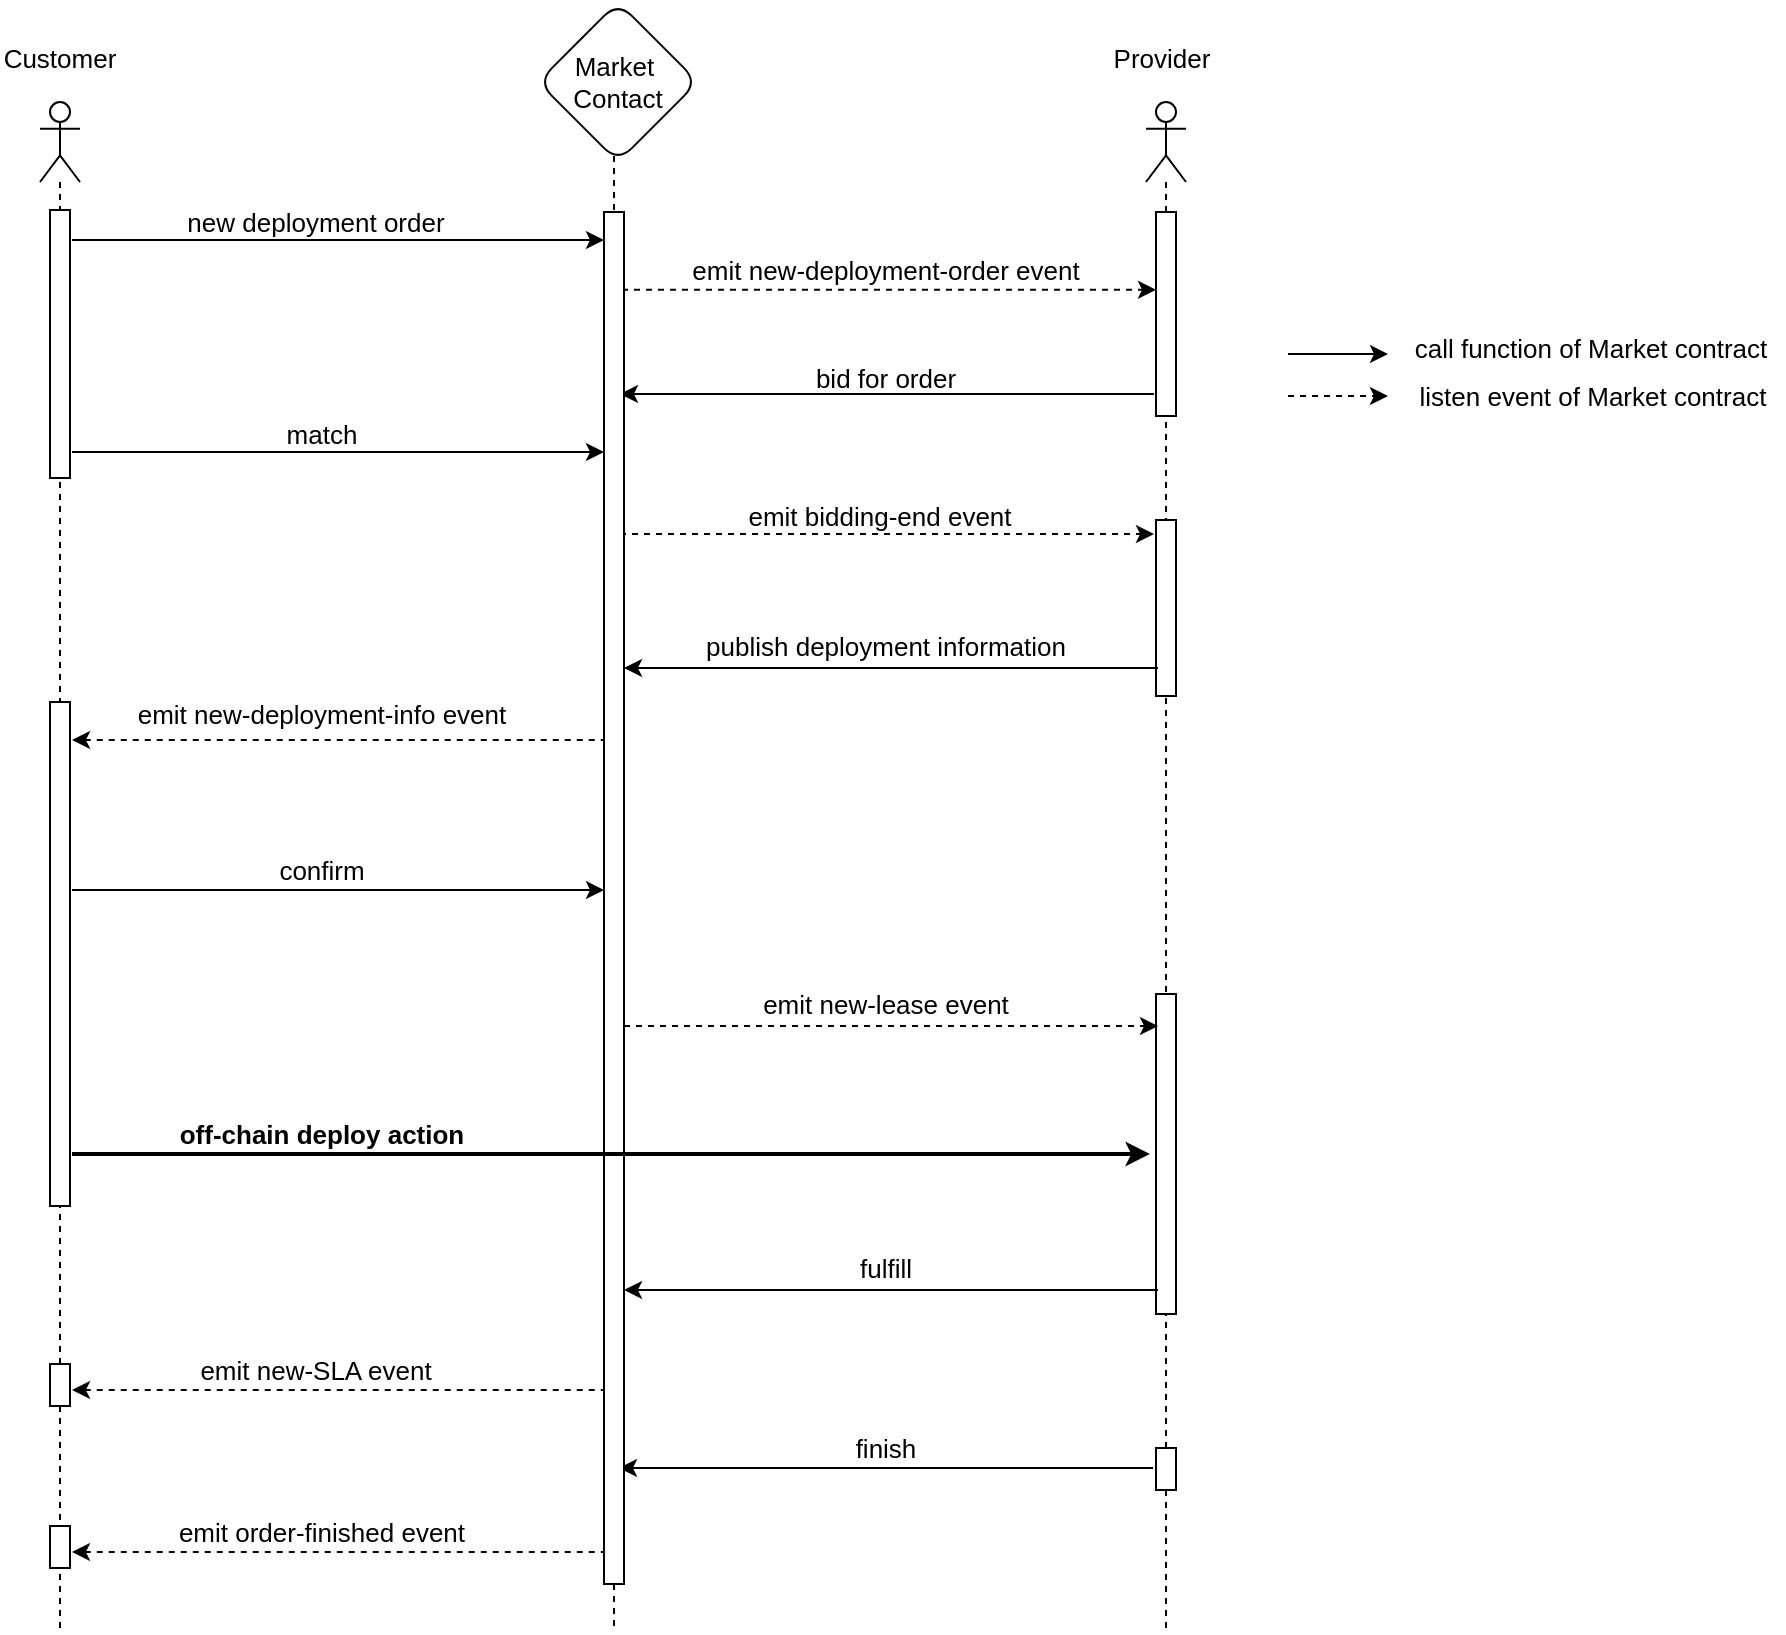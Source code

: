 <mxfile version="14.1.8" type="device"><diagram id="8RiG3h3_rmvCAJUGYd23" name="第 1 页"><mxGraphModel dx="1086" dy="806" grid="0" gridSize="10" guides="1" tooltips="1" connect="1" arrows="1" fold="1" page="1" pageScale="1" pageWidth="1200" pageHeight="1920" math="0" shadow="0"><root><mxCell id="0"/><mxCell id="1" parent="0"/><mxCell id="a5QfeT_TXwZhx1TfBONQ-1" value="" style="endArrow=classic;html=1;dashed=1;fontSize=13;" parent="1" edge="1"><mxGeometry width="50" height="50" relative="1" as="geometry"><mxPoint x="871" y="947" as="sourcePoint"/><mxPoint x="921" y="947" as="targetPoint"/></mxGeometry></mxCell><mxCell id="a5QfeT_TXwZhx1TfBONQ-4" value="" style="endArrow=classic;html=1;fontSize=13;" parent="1" edge="1"><mxGeometry width="50" height="50" relative="1" as="geometry"><mxPoint x="871" y="926" as="sourcePoint"/><mxPoint x="921" y="926" as="targetPoint"/></mxGeometry></mxCell><mxCell id="a5QfeT_TXwZhx1TfBONQ-5" value="call function of Market contract" style="text;html=1;strokeColor=none;fillColor=none;align=center;verticalAlign=middle;whiteSpace=wrap;rounded=0;fontSize=13;" parent="1" vertex="1"><mxGeometry x="928" y="914" width="189" height="17" as="geometry"/></mxCell><mxCell id="L4G6dSG7-rdZvaa778Lk-39" value="" style="shape=umlLifeline;participant=umlActor;perimeter=lifelinePerimeter;whiteSpace=wrap;html=1;container=1;collapsible=0;recursiveResize=0;verticalAlign=top;spacingTop=36;outlineConnect=0;fillColor=#ffffff;fontSize=13;" vertex="1" parent="1"><mxGeometry x="247" y="800" width="20" height="765" as="geometry"/></mxCell><mxCell id="L4G6dSG7-rdZvaa778Lk-88" value="" style="html=1;points=[];perimeter=orthogonalPerimeter;fillColor=#ffffff;fontSize=13;" vertex="1" parent="L4G6dSG7-rdZvaa778Lk-39"><mxGeometry x="5" y="54" width="10" height="134" as="geometry"/></mxCell><mxCell id="L4G6dSG7-rdZvaa778Lk-91" value="" style="html=1;points=[];perimeter=orthogonalPerimeter;fillColor=#ffffff;fontSize=13;" vertex="1" parent="L4G6dSG7-rdZvaa778Lk-39"><mxGeometry x="5" y="300" width="10" height="252" as="geometry"/></mxCell><mxCell id="L4G6dSG7-rdZvaa778Lk-105" value="" style="html=1;points=[];perimeter=orthogonalPerimeter;fillColor=#ffffff;fontSize=13;" vertex="1" parent="L4G6dSG7-rdZvaa778Lk-39"><mxGeometry x="5" y="631" width="10" height="21" as="geometry"/></mxCell><mxCell id="L4G6dSG7-rdZvaa778Lk-111" value="" style="html=1;points=[];perimeter=orthogonalPerimeter;fillColor=#ffffff;fontSize=13;" vertex="1" parent="L4G6dSG7-rdZvaa778Lk-39"><mxGeometry x="5" y="712" width="10" height="21" as="geometry"/></mxCell><mxCell id="L4G6dSG7-rdZvaa778Lk-43" value="" style="shape=umlLifeline;participant=umlActor;perimeter=lifelinePerimeter;whiteSpace=wrap;html=1;container=1;collapsible=0;recursiveResize=0;verticalAlign=top;spacingTop=36;outlineConnect=0;fillColor=#ffffff;fontSize=13;" vertex="1" parent="1"><mxGeometry x="800" y="800" width="20" height="765" as="geometry"/></mxCell><mxCell id="L4G6dSG7-rdZvaa778Lk-61" value="" style="html=1;points=[];perimeter=orthogonalPerimeter;fillColor=#ffffff;fontSize=13;" vertex="1" parent="L4G6dSG7-rdZvaa778Lk-43"><mxGeometry x="5" y="55" width="10" height="102" as="geometry"/></mxCell><mxCell id="L4G6dSG7-rdZvaa778Lk-80" value="" style="html=1;points=[];perimeter=orthogonalPerimeter;fillColor=#ffffff;fontSize=13;" vertex="1" parent="L4G6dSG7-rdZvaa778Lk-43"><mxGeometry x="5" y="209" width="10" height="88" as="geometry"/></mxCell><mxCell id="L4G6dSG7-rdZvaa778Lk-97" value="" style="html=1;points=[];perimeter=orthogonalPerimeter;fillColor=#ffffff;fontSize=13;" vertex="1" parent="L4G6dSG7-rdZvaa778Lk-43"><mxGeometry x="5" y="446" width="10" height="160" as="geometry"/></mxCell><mxCell id="L4G6dSG7-rdZvaa778Lk-108" value="" style="html=1;points=[];perimeter=orthogonalPerimeter;fillColor=#ffffff;fontSize=13;" vertex="1" parent="L4G6dSG7-rdZvaa778Lk-43"><mxGeometry x="5" y="673" width="10" height="21" as="geometry"/></mxCell><mxCell id="L4G6dSG7-rdZvaa778Lk-65" value="" style="endArrow=classic;html=1;endFill=1;fontSize=13;" edge="1" parent="1" target="L4G6dSG7-rdZvaa778Lk-68"><mxGeometry width="50" height="50" relative="1" as="geometry"><mxPoint x="263" y="869" as="sourcePoint"/><mxPoint x="533.5" y="869" as="targetPoint"/><Array as="points"><mxPoint x="360" y="869"/></Array></mxGeometry></mxCell><mxCell id="L4G6dSG7-rdZvaa778Lk-67" value="" style="endArrow=classic;html=1;exitX=0.9;exitY=0.09;exitDx=0;exitDy=0;exitPerimeter=0;dashed=1;endFill=1;fontSize=13;" edge="1" parent="1" target="L4G6dSG7-rdZvaa778Lk-61"><mxGeometry width="50" height="50" relative="1" as="geometry"><mxPoint x="538" y="893.87" as="sourcePoint"/><mxPoint x="650" y="866" as="targetPoint"/></mxGeometry></mxCell><mxCell id="L4G6dSG7-rdZvaa778Lk-72" value="" style="endArrow=none;html=1;startArrow=classic;startFill=1;fontSize=13;" edge="1" parent="1"><mxGeometry width="50" height="50" relative="1" as="geometry"><mxPoint x="537" y="946" as="sourcePoint"/><mxPoint x="804" y="946.0" as="targetPoint"/></mxGeometry></mxCell><mxCell id="L4G6dSG7-rdZvaa778Lk-73" value="new deployment order" style="text;html=1;strokeColor=none;fillColor=none;align=center;verticalAlign=middle;whiteSpace=wrap;rounded=0;fontSize=13;" vertex="1" parent="1"><mxGeometry x="282" y="849" width="206" height="21" as="geometry"/></mxCell><mxCell id="L4G6dSG7-rdZvaa778Lk-74" value="emit new-deployment-order event" style="text;html=1;strokeColor=none;fillColor=none;align=center;verticalAlign=middle;whiteSpace=wrap;rounded=0;fontSize=13;" vertex="1" parent="1"><mxGeometry x="572" y="874" width="196" height="20" as="geometry"/></mxCell><mxCell id="L4G6dSG7-rdZvaa778Lk-75" value="bid for order" style="text;html=1;strokeColor=none;fillColor=none;align=center;verticalAlign=middle;whiteSpace=wrap;rounded=0;fontSize=13;" vertex="1" parent="1"><mxGeometry x="572" y="928" width="196" height="20" as="geometry"/></mxCell><mxCell id="L4G6dSG7-rdZvaa778Lk-79" value="" style="endArrow=classic;html=1;exitX=0.9;exitY=0.09;exitDx=0;exitDy=0;exitPerimeter=0;dashed=1;endFill=1;fontSize=13;" edge="1" parent="1"><mxGeometry width="50" height="50" relative="1" as="geometry"><mxPoint x="537" y="1016.0" as="sourcePoint"/><mxPoint x="804" y="1016.0" as="targetPoint"/></mxGeometry></mxCell><mxCell id="L4G6dSG7-rdZvaa778Lk-81" value="emit bidding-end event" style="text;html=1;strokeColor=none;fillColor=none;align=center;verticalAlign=middle;whiteSpace=wrap;rounded=0;fontSize=13;" vertex="1" parent="1"><mxGeometry x="569" y="997" width="196" height="20" as="geometry"/></mxCell><mxCell id="L4G6dSG7-rdZvaa778Lk-83" value="" style="endArrow=none;html=1;exitX=0.9;exitY=0.09;exitDx=0;exitDy=0;exitPerimeter=0;startArrow=classic;startFill=1;fontSize=13;" edge="1" parent="1"><mxGeometry width="50" height="50" relative="1" as="geometry"><mxPoint x="539" y="1083" as="sourcePoint"/><mxPoint x="806" y="1083" as="targetPoint"/></mxGeometry></mxCell><mxCell id="L4G6dSG7-rdZvaa778Lk-84" value="publish deployment information" style="text;html=1;strokeColor=none;fillColor=none;align=center;verticalAlign=middle;whiteSpace=wrap;rounded=0;fontSize=13;" vertex="1" parent="1"><mxGeometry x="572" y="1062" width="196" height="20" as="geometry"/></mxCell><mxCell id="L4G6dSG7-rdZvaa778Lk-87" value="match" style="text;html=1;strokeColor=none;fillColor=none;align=center;verticalAlign=middle;whiteSpace=wrap;rounded=0;fontSize=13;" vertex="1" parent="1"><mxGeometry x="285" y="955" width="206" height="21" as="geometry"/></mxCell><mxCell id="L4G6dSG7-rdZvaa778Lk-90" value="" style="endArrow=classic;html=1;endFill=1;fontSize=13;" edge="1" parent="1"><mxGeometry width="50" height="50" relative="1" as="geometry"><mxPoint x="263" y="975" as="sourcePoint"/><mxPoint x="529" y="975" as="targetPoint"/><Array as="points"><mxPoint x="360" y="975"/></Array></mxGeometry></mxCell><mxCell id="L4G6dSG7-rdZvaa778Lk-92" value="" style="endArrow=none;html=1;dashed=1;startArrow=classic;startFill=1;fontSize=13;" edge="1" parent="1"><mxGeometry width="50" height="50" relative="1" as="geometry"><mxPoint x="263" y="1119" as="sourcePoint"/><mxPoint x="529" y="1119" as="targetPoint"/><Array as="points"><mxPoint x="360" y="1119"/></Array></mxGeometry></mxCell><mxCell id="L4G6dSG7-rdZvaa778Lk-93" value="emit new-deployment-info event" style="text;html=1;strokeColor=none;fillColor=none;align=center;verticalAlign=middle;whiteSpace=wrap;rounded=0;fontSize=13;" vertex="1" parent="1"><mxGeometry x="290" y="1096" width="196" height="20" as="geometry"/></mxCell><mxCell id="L4G6dSG7-rdZvaa778Lk-95" value="" style="endArrow=classic;html=1;endFill=1;fontSize=13;" edge="1" parent="1"><mxGeometry width="50" height="50" relative="1" as="geometry"><mxPoint x="263" y="1194" as="sourcePoint"/><mxPoint x="529" y="1194" as="targetPoint"/><Array as="points"><mxPoint x="360" y="1194"/></Array></mxGeometry></mxCell><mxCell id="L4G6dSG7-rdZvaa778Lk-96" value="confirm" style="text;html=1;strokeColor=none;fillColor=none;align=center;verticalAlign=middle;whiteSpace=wrap;rounded=0;fontSize=13;" vertex="1" parent="1"><mxGeometry x="285" y="1173" width="206" height="21" as="geometry"/></mxCell><mxCell id="L4G6dSG7-rdZvaa778Lk-98" value="" style="endArrow=classic;html=1;exitX=0.9;exitY=0.09;exitDx=0;exitDy=0;exitPerimeter=0;dashed=1;startArrow=none;startFill=0;fontSize=13;endFill=1;" edge="1" parent="1"><mxGeometry width="50" height="50" relative="1" as="geometry"><mxPoint x="539" y="1262" as="sourcePoint"/><mxPoint x="806" y="1262" as="targetPoint"/></mxGeometry></mxCell><mxCell id="L4G6dSG7-rdZvaa778Lk-99" value="emit new-lease event" style="text;html=1;strokeColor=none;fillColor=none;align=center;verticalAlign=middle;whiteSpace=wrap;rounded=0;fontSize=13;" vertex="1" parent="1"><mxGeometry x="572" y="1241" width="196" height="20" as="geometry"/></mxCell><mxCell id="L4G6dSG7-rdZvaa778Lk-101" value="" style="endArrow=none;html=1;exitX=0.9;exitY=0.09;exitDx=0;exitDy=0;exitPerimeter=0;startArrow=classic;startFill=1;fontSize=13;" edge="1" parent="1"><mxGeometry width="50" height="50" relative="1" as="geometry"><mxPoint x="539" y="1394" as="sourcePoint"/><mxPoint x="806" y="1394" as="targetPoint"/></mxGeometry></mxCell><mxCell id="L4G6dSG7-rdZvaa778Lk-102" value="off-chain deploy action" style="text;html=1;strokeColor=none;fillColor=none;align=center;verticalAlign=middle;whiteSpace=wrap;rounded=0;fontStyle=1;fontSize=13;" vertex="1" parent="1"><mxGeometry x="285" y="1305" width="206" height="21" as="geometry"/></mxCell><mxCell id="L4G6dSG7-rdZvaa778Lk-103" value="fulfill" style="text;html=1;strokeColor=none;fillColor=none;align=center;verticalAlign=middle;whiteSpace=wrap;rounded=0;fontSize=13;" vertex="1" parent="1"><mxGeometry x="572" y="1373" width="196" height="20" as="geometry"/></mxCell><mxCell id="L4G6dSG7-rdZvaa778Lk-106" value="" style="endArrow=none;html=1;startArrow=classic;startFill=1;dashed=1;fontSize=13;" edge="1" parent="1"><mxGeometry width="50" height="50" relative="1" as="geometry"><mxPoint x="263" y="1444" as="sourcePoint"/><mxPoint x="529" y="1444" as="targetPoint"/><Array as="points"><mxPoint x="360" y="1444"/></Array></mxGeometry></mxCell><mxCell id="L4G6dSG7-rdZvaa778Lk-107" value="emit new-SLA event" style="text;html=1;strokeColor=none;fillColor=none;align=center;verticalAlign=middle;whiteSpace=wrap;rounded=0;fontSize=13;" vertex="1" parent="1"><mxGeometry x="287" y="1424" width="196" height="20" as="geometry"/></mxCell><mxCell id="L4G6dSG7-rdZvaa778Lk-109" value="" style="endArrow=none;html=1;exitX=0.9;exitY=0.09;exitDx=0;exitDy=0;exitPerimeter=0;startArrow=classic;startFill=1;fontSize=13;" edge="1" parent="1"><mxGeometry width="50" height="50" relative="1" as="geometry"><mxPoint x="536.5" y="1483" as="sourcePoint"/><mxPoint x="803.5" y="1483" as="targetPoint"/></mxGeometry></mxCell><mxCell id="L4G6dSG7-rdZvaa778Lk-110" value="finish" style="text;html=1;strokeColor=none;fillColor=none;align=center;verticalAlign=middle;whiteSpace=wrap;rounded=0;fontSize=13;" vertex="1" parent="1"><mxGeometry x="572" y="1463" width="196" height="20" as="geometry"/></mxCell><mxCell id="L4G6dSG7-rdZvaa778Lk-112" value="" style="endArrow=none;html=1;dashed=1;startArrow=classic;startFill=1;fontSize=13;" edge="1" parent="1"><mxGeometry width="50" height="50" relative="1" as="geometry"><mxPoint x="263" y="1525" as="sourcePoint"/><mxPoint x="529" y="1525" as="targetPoint"/><Array as="points"><mxPoint x="360" y="1525"/></Array></mxGeometry></mxCell><mxCell id="L4G6dSG7-rdZvaa778Lk-113" value="emit order-finished event" style="text;html=1;strokeColor=none;fillColor=none;align=center;verticalAlign=middle;whiteSpace=wrap;rounded=0;fontSize=13;" vertex="1" parent="1"><mxGeometry x="290" y="1505" width="196" height="20" as="geometry"/></mxCell><mxCell id="L4G6dSG7-rdZvaa778Lk-114" value="" style="shape=umlLifeline;participant=umlControl;perimeter=lifelinePerimeter;whiteSpace=wrap;html=1;container=1;collapsible=0;recursiveResize=0;verticalAlign=top;spacingTop=36;outlineConnect=0;fillColor=#ffffff;fontSize=13;" vertex="1" parent="1"><mxGeometry x="514" y="769" width="40" height="793" as="geometry"/></mxCell><mxCell id="L4G6dSG7-rdZvaa778Lk-68" value="" style="html=1;points=[];perimeter=orthogonalPerimeter;fillColor=#ffffff;fontSize=13;" vertex="1" parent="1"><mxGeometry x="529" y="855" width="10" height="686" as="geometry"/></mxCell><mxCell id="L4G6dSG7-rdZvaa778Lk-115" value="Market&amp;nbsp;&lt;br style=&quot;font-size: 13px;&quot;&gt;Contact" style="rhombus;whiteSpace=wrap;html=1;rounded=1;fontSize=13;" vertex="1" parent="1"><mxGeometry x="496" y="750" width="80" height="80" as="geometry"/></mxCell><mxCell id="L4G6dSG7-rdZvaa778Lk-118" value="Customer" style="text;html=1;strokeColor=none;fillColor=none;align=center;verticalAlign=middle;whiteSpace=wrap;rounded=0;fontSize=13;" vertex="1" parent="1"><mxGeometry x="227" y="767" width="60" height="21" as="geometry"/></mxCell><mxCell id="L4G6dSG7-rdZvaa778Lk-119" value="Provider" style="text;html=1;strokeColor=none;fillColor=none;align=center;verticalAlign=middle;whiteSpace=wrap;rounded=0;fontSize=13;" vertex="1" parent="1"><mxGeometry x="778" y="767" width="60" height="21" as="geometry"/></mxCell><mxCell id="L4G6dSG7-rdZvaa778Lk-100" value="" style="endArrow=classic;html=1;endFill=1;shadow=0;strokeWidth=2;fontSize=13;" edge="1" parent="1"><mxGeometry width="50" height="50" relative="1" as="geometry"><mxPoint x="263" y="1326" as="sourcePoint"/><mxPoint x="802" y="1326" as="targetPoint"/><Array as="points"><mxPoint x="360" y="1326"/></Array></mxGeometry></mxCell><mxCell id="L4G6dSG7-rdZvaa778Lk-124" value="listen event of Market contract" style="text;html=1;strokeColor=none;fillColor=none;align=center;verticalAlign=middle;whiteSpace=wrap;rounded=0;fontSize=13;" vertex="1" parent="1"><mxGeometry x="928" y="938" width="191" height="17" as="geometry"/></mxCell></root></mxGraphModel></diagram></mxfile>